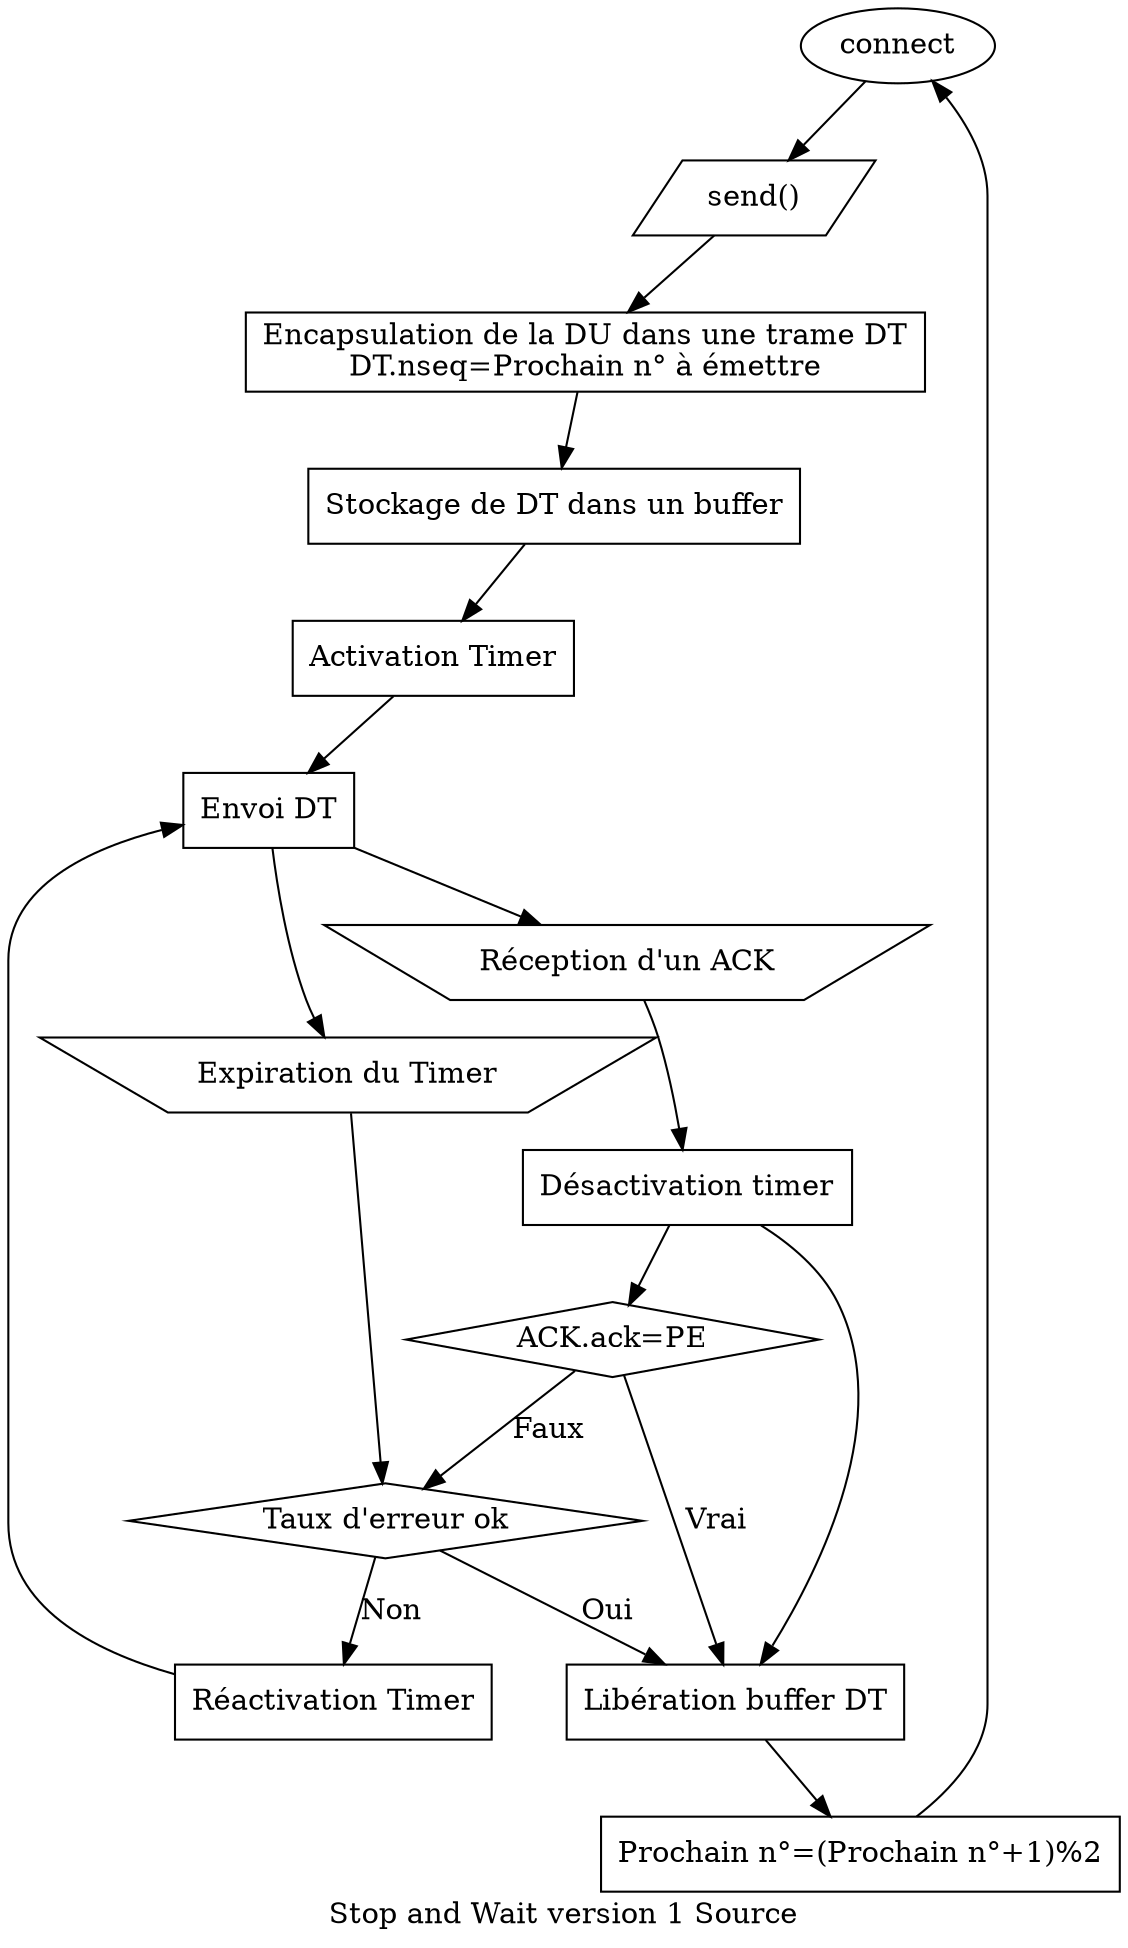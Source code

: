 digraph G {
    label="Stop and Wait version 1 Source";
    n0[label="connect"]
    n1[label="send()", shape="parallelogram"]
    n2[label="Encapsulation de la DU dans une trame DT\nDT.nseq=Prochain n° à émettre", shape="rectangle"]
    n3[label="Stockage de DT dans un buffer", shape="rectangle"]
    n4[label="Activation Timer", shape="rectangle"]
n5[label="Envoi DT", shape="rectangle"]
n6[label="Réception d'un ACK", shape="invtrapezium"]
n7[label="Désactivation timer", shape="rectangle"]
n7_1[label="ACK.ack=PE",shape="diamond"]
n7->n7_1
n7_1->n8[label="Vrai"]
n7_1->n9_1[label="Faux"]
n8[label="Libération buffer DT", shape="rectangle"]
n8_1[label="Prochain n°=(Prochain n°+1)%2",shape="rectangle"]
n9[label="Expiration du Timer", shape="invtrapezium"]
n9_1[label="Taux d'erreur ok",shape="diamond"]
n9 -> n9_1
n9_1 -> n8[label="Oui"]
n10[label="Réactivation Timer", shape="rectangle"]
n9_1 -> n10[label="Non"]
n0 -> n1 -> n2 -> n3 -> n4 -> n5
n5->n6 -> n7 -> n8 ->n8_1-> n0
n5 -> n9 
n10 -> n5
}
